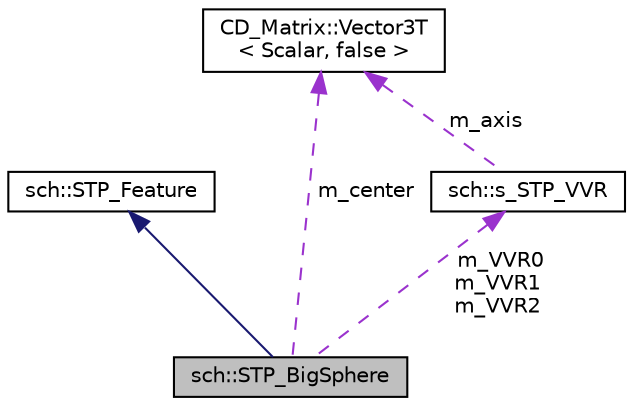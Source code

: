 digraph "sch::STP_BigSphere"
{
 // LATEX_PDF_SIZE
  edge [fontname="Helvetica",fontsize="10",labelfontname="Helvetica",labelfontsize="10"];
  node [fontname="Helvetica",fontsize="10",shape=record];
  Node1 [label="sch::STP_BigSphere",height=0.2,width=0.4,color="black", fillcolor="grey75", style="filled", fontcolor="black",tooltip=" "];
  Node2 -> Node1 [dir="back",color="midnightblue",fontsize="10",style="solid",fontname="Helvetica"];
  Node2 [label="sch::STP_Feature",height=0.2,width=0.4,color="black", fillcolor="white", style="filled",URL="$classsch_1_1STP__Feature.html",tooltip=" "];
  Node3 -> Node1 [dir="back",color="darkorchid3",fontsize="10",style="dashed",label=" m_center" ,fontname="Helvetica"];
  Node3 [label="CD_Matrix::Vector3T\l\< Scalar, false \>",height=0.2,width=0.4,color="black", fillcolor="white", style="filled",URL="$structCD__Matrix_1_1Vector3T.html",tooltip=" "];
  Node4 -> Node1 [dir="back",color="darkorchid3",fontsize="10",style="dashed",label=" m_VVR0\nm_VVR1\nm_VVR2" ,fontname="Helvetica"];
  Node4 [label="sch::s_STP_VVR",height=0.2,width=0.4,color="black", fillcolor="white", style="filled",URL="$structsch_1_1s__STP__VVR.html",tooltip=" "];
  Node3 -> Node4 [dir="back",color="darkorchid3",fontsize="10",style="dashed",label=" m_axis" ,fontname="Helvetica"];
}
